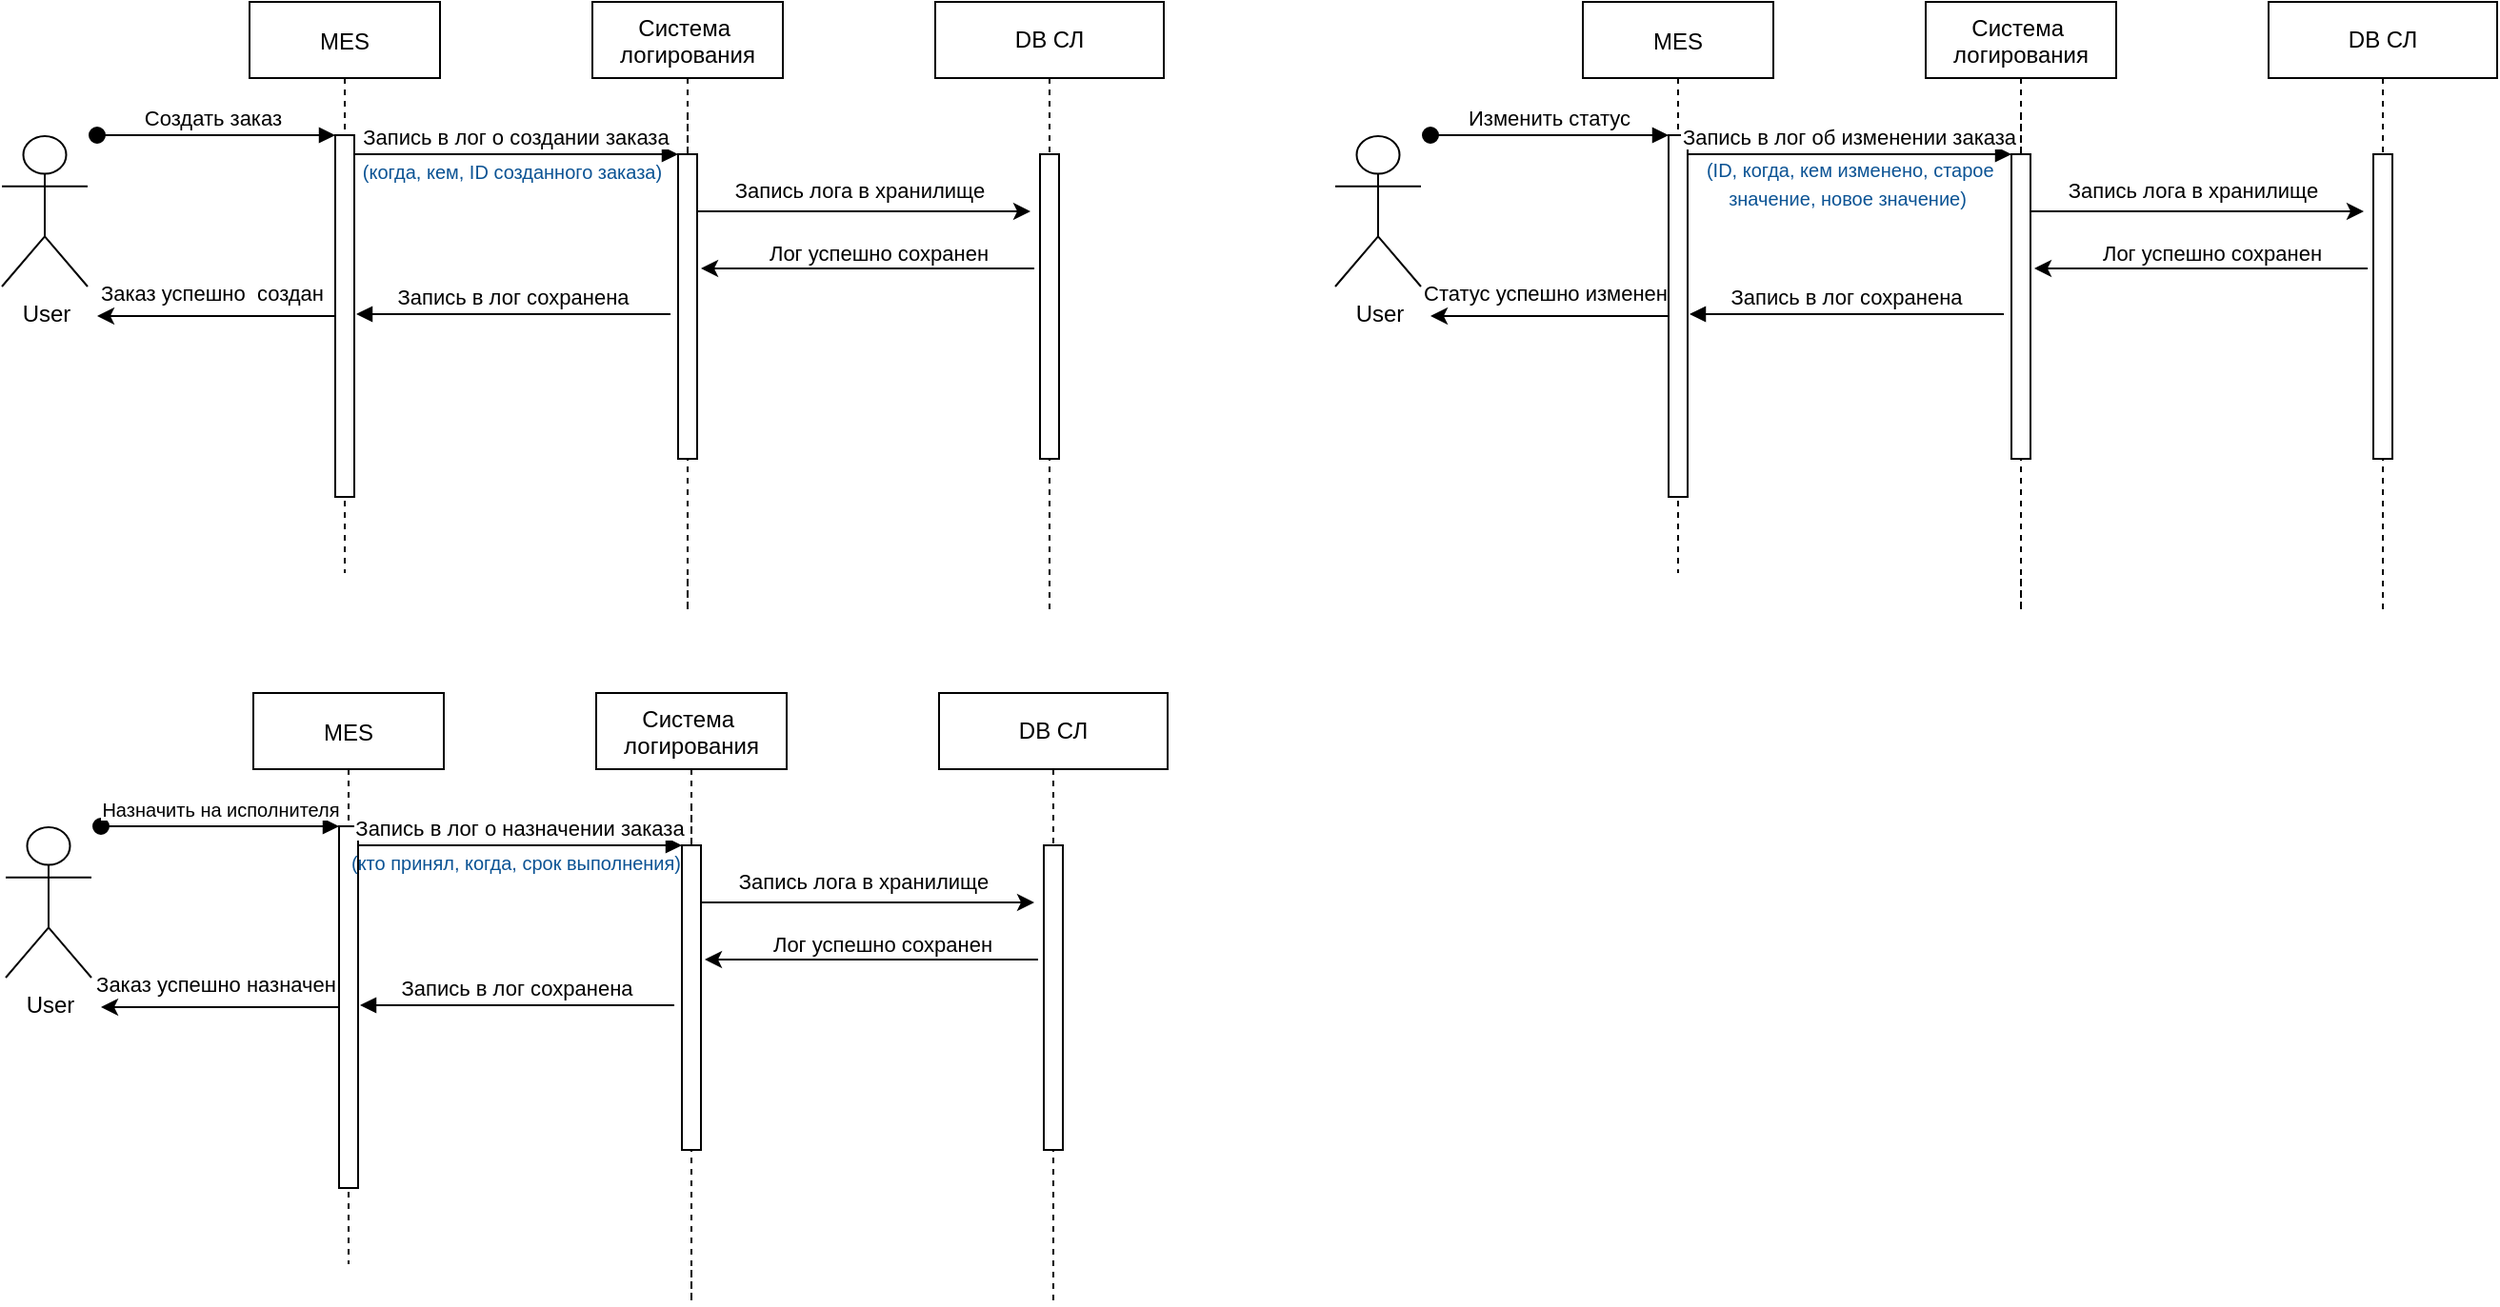 <mxfile version="26.0.3">
  <diagram id="kgpKYQtTHZ0yAKxKKP6v" name="Page-1">
    <mxGraphModel grid="1" page="1" gridSize="10" guides="1" tooltips="1" connect="1" arrows="1" fold="1" pageScale="1" pageWidth="850" pageHeight="1100" math="0" shadow="0">
      <root>
        <mxCell id="0" />
        <mxCell id="1" parent="0" />
        <mxCell id="3nuBFxr9cyL0pnOWT2aG-1" value="MES" style="shape=umlLifeline;perimeter=lifelinePerimeter;container=1;collapsible=0;recursiveResize=0;rounded=0;shadow=0;strokeWidth=1;" vertex="1" parent="1">
          <mxGeometry x="120" y="80" width="100" height="300" as="geometry" />
        </mxCell>
        <mxCell id="_h7KAtxDwotHdMU_9cDl-9" style="edgeStyle=orthogonalEdgeStyle;rounded=0;orthogonalLoop=1;jettySize=auto;html=1;" edge="1" parent="3nuBFxr9cyL0pnOWT2aG-1" source="3nuBFxr9cyL0pnOWT2aG-2">
          <mxGeometry relative="1" as="geometry">
            <mxPoint x="-80" y="165" as="targetPoint" />
          </mxGeometry>
        </mxCell>
        <mxCell id="3nuBFxr9cyL0pnOWT2aG-2" value="" style="points=[];perimeter=orthogonalPerimeter;rounded=0;shadow=0;strokeWidth=1;" vertex="1" parent="3nuBFxr9cyL0pnOWT2aG-1">
          <mxGeometry x="45" y="70" width="10" height="190" as="geometry" />
        </mxCell>
        <mxCell id="3nuBFxr9cyL0pnOWT2aG-3" value="Создать заказ " style="verticalAlign=bottom;startArrow=oval;endArrow=block;startSize=8;shadow=0;strokeWidth=1;" edge="1" parent="3nuBFxr9cyL0pnOWT2aG-1" target="3nuBFxr9cyL0pnOWT2aG-2">
          <mxGeometry relative="1" as="geometry">
            <mxPoint x="-80" y="70" as="sourcePoint" />
          </mxGeometry>
        </mxCell>
        <mxCell id="3nuBFxr9cyL0pnOWT2aG-5" value="Система &#xa;логирования" style="shape=umlLifeline;perimeter=lifelinePerimeter;container=1;collapsible=0;recursiveResize=0;rounded=0;shadow=0;strokeWidth=1;" vertex="1" parent="1">
          <mxGeometry x="300" y="80" width="100" height="300" as="geometry" />
        </mxCell>
        <mxCell id="AQMHlUkp50zUYcoOJXk2-4" style="edgeStyle=orthogonalEdgeStyle;rounded=0;orthogonalLoop=1;jettySize=auto;html=1;dashed=1;endArrow=none;endFill=0;" edge="1" parent="3nuBFxr9cyL0pnOWT2aG-5" source="3nuBFxr9cyL0pnOWT2aG-6" target="3nuBFxr9cyL0pnOWT2aG-5">
          <mxGeometry relative="1" as="geometry" />
        </mxCell>
        <mxCell id="AQMHlUkp50zUYcoOJXk2-9" style="edgeStyle=orthogonalEdgeStyle;rounded=0;orthogonalLoop=1;jettySize=auto;html=1;fontSize=9;startArrow=none;startFill=0;endArrow=none;endFill=0;dashed=1;" edge="1" parent="3nuBFxr9cyL0pnOWT2aG-5" source="3nuBFxr9cyL0pnOWT2aG-6" target="3nuBFxr9cyL0pnOWT2aG-5">
          <mxGeometry relative="1" as="geometry" />
        </mxCell>
        <mxCell id="3nuBFxr9cyL0pnOWT2aG-6" value="" style="points=[];perimeter=orthogonalPerimeter;rounded=0;shadow=0;strokeWidth=1;" vertex="1" parent="3nuBFxr9cyL0pnOWT2aG-5">
          <mxGeometry x="45" y="80" width="10" height="160" as="geometry" />
        </mxCell>
        <mxCell id="3nuBFxr9cyL0pnOWT2aG-8" value="Запись в лог о создании заказа" style="verticalAlign=bottom;endArrow=block;entryX=0;entryY=0;shadow=0;strokeWidth=1;" edge="1" parent="1" source="3nuBFxr9cyL0pnOWT2aG-2" target="3nuBFxr9cyL0pnOWT2aG-6">
          <mxGeometry relative="1" as="geometry">
            <mxPoint x="275" y="160" as="sourcePoint" />
          </mxGeometry>
        </mxCell>
        <mxCell id="3nuBFxr9cyL0pnOWT2aG-9" value="Запись в лог сохранена" style="verticalAlign=bottom;endArrow=block;entryX=1;entryY=0;shadow=0;strokeWidth=1;" edge="1" parent="1">
          <mxGeometry relative="1" as="geometry">
            <mxPoint x="341" y="244" as="sourcePoint" />
            <mxPoint x="176" y="244" as="targetPoint" />
          </mxGeometry>
        </mxCell>
        <mxCell id="AQMHlUkp50zUYcoOJXk2-2" style="edgeStyle=orthogonalEdgeStyle;rounded=0;orthogonalLoop=1;jettySize=auto;html=1;exitX=0.5;exitY=1;exitDx=0;exitDy=0;dashed=1;endArrow=none;endFill=0;" edge="1" parent="1" source="AQMHlUkp50zUYcoOJXk2-1">
          <mxGeometry relative="1" as="geometry">
            <mxPoint x="540" y="400" as="targetPoint" />
          </mxGeometry>
        </mxCell>
        <mxCell id="AQMHlUkp50zUYcoOJXk2-1" value="DB СЛ" style="rounded=0;whiteSpace=wrap;html=1;" vertex="1" parent="1">
          <mxGeometry x="480" y="80" width="120" height="40" as="geometry" />
        </mxCell>
        <mxCell id="_h7KAtxDwotHdMU_9cDl-6" style="edgeStyle=orthogonalEdgeStyle;rounded=0;orthogonalLoop=1;jettySize=auto;html=1;" edge="1" parent="1">
          <mxGeometry relative="1" as="geometry">
            <mxPoint x="532" y="220" as="sourcePoint" />
            <mxPoint x="357" y="220" as="targetPoint" />
            <Array as="points">
              <mxPoint x="497" y="220" />
              <mxPoint x="497" y="220" />
            </Array>
          </mxGeometry>
        </mxCell>
        <mxCell id="AQMHlUkp50zUYcoOJXk2-3" value="" style="rounded=0;whiteSpace=wrap;html=1;" vertex="1" parent="1">
          <mxGeometry x="535" y="160" width="10" height="160" as="geometry" />
        </mxCell>
        <mxCell id="AQMHlUkp50zUYcoOJXk2-6" value="&lt;font style=&quot;font-size: 11px;&quot;&gt;Запись лога в хранилище&lt;/font&gt;" style="text;html=1;align=center;verticalAlign=middle;resizable=0;points=[];autosize=1;strokeColor=none;fillColor=none;fontSize=9;" vertex="1" parent="1">
          <mxGeometry x="365" y="164" width="150" height="30" as="geometry" />
        </mxCell>
        <mxCell id="_h7KAtxDwotHdMU_9cDl-2" value="User" style="shape=umlActor;verticalLabelPosition=bottom;verticalAlign=top;html=1;outlineConnect=0;" vertex="1" parent="1">
          <mxGeometry x="-10" y="150.5" width="45" height="79" as="geometry" />
        </mxCell>
        <mxCell id="_h7KAtxDwotHdMU_9cDl-5" style="edgeStyle=orthogonalEdgeStyle;rounded=0;orthogonalLoop=1;jettySize=auto;html=1;" edge="1" parent="1">
          <mxGeometry relative="1" as="geometry">
            <mxPoint x="530" y="190" as="targetPoint" />
            <mxPoint x="355" y="190" as="sourcePoint" />
          </mxGeometry>
        </mxCell>
        <mxCell id="_h7KAtxDwotHdMU_9cDl-7" value="&lt;font style=&quot;font-size: 11px;&quot;&gt;Лог успешно сохранен&lt;/font&gt;" style="text;html=1;align=center;verticalAlign=middle;resizable=0;points=[];autosize=1;strokeColor=none;fillColor=none;" vertex="1" parent="1">
          <mxGeometry x="380" y="197" width="140" height="30" as="geometry" />
        </mxCell>
        <mxCell id="_h7KAtxDwotHdMU_9cDl-10" value="&lt;font style=&quot;font-size: 11px;&quot;&gt;Заказ успешно&amp;nbsp; создан&lt;/font&gt;" style="text;html=1;align=center;verticalAlign=middle;resizable=0;points=[];autosize=1;strokeColor=none;fillColor=none;" vertex="1" parent="1">
          <mxGeometry x="30" y="218" width="140" height="30" as="geometry" />
        </mxCell>
        <mxCell id="_h7KAtxDwotHdMU_9cDl-12" value="&lt;span id=&quot;docs-internal-guid-a151a4ba-7fff-0858-fac9-901be6b22346&quot;&gt;&lt;span style=&quot;font-family: Calibri, sans-serif; color: rgb(11, 83, 148); background-color: transparent; font-variant-numeric: normal; font-variant-east-asian: normal; font-variant-alternates: normal; font-variant-position: normal; vertical-align: baseline; white-space-collapse: preserve;&quot;&gt;&lt;font style=&quot;font-size: 10px;&quot;&gt;(когда, кем, ID созданного заказа)&lt;/font&gt;&lt;/span&gt;&lt;/span&gt;" style="text;html=1;align=center;verticalAlign=middle;whiteSpace=wrap;rounded=0;" vertex="1" parent="1">
          <mxGeometry x="158" y="159" width="200" height="20" as="geometry" />
        </mxCell>
        <mxCell id="_h7KAtxDwotHdMU_9cDl-13" value="MES" style="shape=umlLifeline;perimeter=lifelinePerimeter;container=1;collapsible=0;recursiveResize=0;rounded=0;shadow=0;strokeWidth=1;" vertex="1" parent="1">
          <mxGeometry x="122" y="443" width="100" height="300" as="geometry" />
        </mxCell>
        <mxCell id="_h7KAtxDwotHdMU_9cDl-14" style="edgeStyle=orthogonalEdgeStyle;rounded=0;orthogonalLoop=1;jettySize=auto;html=1;" edge="1" parent="_h7KAtxDwotHdMU_9cDl-13" source="_h7KAtxDwotHdMU_9cDl-15">
          <mxGeometry relative="1" as="geometry">
            <mxPoint x="-80" y="165" as="targetPoint" />
          </mxGeometry>
        </mxCell>
        <mxCell id="_h7KAtxDwotHdMU_9cDl-15" value="" style="points=[];perimeter=orthogonalPerimeter;rounded=0;shadow=0;strokeWidth=1;" vertex="1" parent="_h7KAtxDwotHdMU_9cDl-13">
          <mxGeometry x="45" y="70" width="10" height="190" as="geometry" />
        </mxCell>
        <mxCell id="_h7KAtxDwotHdMU_9cDl-16" value="Назначить на исполнителя" style="verticalAlign=bottom;startArrow=oval;endArrow=block;startSize=8;shadow=0;strokeWidth=1;fontSize=10;" edge="1" parent="_h7KAtxDwotHdMU_9cDl-13" target="_h7KAtxDwotHdMU_9cDl-15">
          <mxGeometry x="0.008" relative="1" as="geometry">
            <mxPoint x="-80" y="70" as="sourcePoint" />
            <mxPoint as="offset" />
          </mxGeometry>
        </mxCell>
        <mxCell id="_h7KAtxDwotHdMU_9cDl-17" value="Система &#xa;логирования" style="shape=umlLifeline;perimeter=lifelinePerimeter;container=1;collapsible=0;recursiveResize=0;rounded=0;shadow=0;strokeWidth=1;" vertex="1" parent="1">
          <mxGeometry x="302" y="443" width="100" height="300" as="geometry" />
        </mxCell>
        <mxCell id="_h7KAtxDwotHdMU_9cDl-18" style="edgeStyle=orthogonalEdgeStyle;rounded=0;orthogonalLoop=1;jettySize=auto;html=1;dashed=1;endArrow=none;endFill=0;" edge="1" parent="_h7KAtxDwotHdMU_9cDl-17" source="_h7KAtxDwotHdMU_9cDl-20" target="_h7KAtxDwotHdMU_9cDl-17">
          <mxGeometry relative="1" as="geometry" />
        </mxCell>
        <mxCell id="_h7KAtxDwotHdMU_9cDl-19" style="edgeStyle=orthogonalEdgeStyle;rounded=0;orthogonalLoop=1;jettySize=auto;html=1;fontSize=9;startArrow=none;startFill=0;endArrow=none;endFill=0;dashed=1;" edge="1" parent="_h7KAtxDwotHdMU_9cDl-17" source="_h7KAtxDwotHdMU_9cDl-20" target="_h7KAtxDwotHdMU_9cDl-17">
          <mxGeometry relative="1" as="geometry" />
        </mxCell>
        <mxCell id="_h7KAtxDwotHdMU_9cDl-20" value="" style="points=[];perimeter=orthogonalPerimeter;rounded=0;shadow=0;strokeWidth=1;" vertex="1" parent="_h7KAtxDwotHdMU_9cDl-17">
          <mxGeometry x="45" y="80" width="10" height="160" as="geometry" />
        </mxCell>
        <mxCell id="_h7KAtxDwotHdMU_9cDl-21" value="Запись в лог о назначении заказа" style="verticalAlign=bottom;endArrow=block;entryX=0;entryY=0;shadow=0;strokeWidth=1;" edge="1" parent="1" source="_h7KAtxDwotHdMU_9cDl-15" target="_h7KAtxDwotHdMU_9cDl-20">
          <mxGeometry relative="1" as="geometry">
            <mxPoint x="277" y="523" as="sourcePoint" />
          </mxGeometry>
        </mxCell>
        <mxCell id="_h7KAtxDwotHdMU_9cDl-22" value="Запись в лог сохранена" style="verticalAlign=bottom;endArrow=block;entryX=1;entryY=0;shadow=0;strokeWidth=1;" edge="1" parent="1">
          <mxGeometry relative="1" as="geometry">
            <mxPoint x="343" y="607" as="sourcePoint" />
            <mxPoint x="178" y="607" as="targetPoint" />
          </mxGeometry>
        </mxCell>
        <mxCell id="_h7KAtxDwotHdMU_9cDl-23" style="edgeStyle=orthogonalEdgeStyle;rounded=0;orthogonalLoop=1;jettySize=auto;html=1;exitX=0.5;exitY=1;exitDx=0;exitDy=0;dashed=1;endArrow=none;endFill=0;" edge="1" parent="1" source="_h7KAtxDwotHdMU_9cDl-24">
          <mxGeometry relative="1" as="geometry">
            <mxPoint x="542" y="763" as="targetPoint" />
          </mxGeometry>
        </mxCell>
        <mxCell id="_h7KAtxDwotHdMU_9cDl-24" value="DB СЛ" style="rounded=0;whiteSpace=wrap;html=1;" vertex="1" parent="1">
          <mxGeometry x="482" y="443" width="120" height="40" as="geometry" />
        </mxCell>
        <mxCell id="_h7KAtxDwotHdMU_9cDl-25" style="edgeStyle=orthogonalEdgeStyle;rounded=0;orthogonalLoop=1;jettySize=auto;html=1;" edge="1" parent="1">
          <mxGeometry relative="1" as="geometry">
            <mxPoint x="534" y="583" as="sourcePoint" />
            <mxPoint x="359" y="583" as="targetPoint" />
            <Array as="points">
              <mxPoint x="499" y="583" />
              <mxPoint x="499" y="583" />
            </Array>
          </mxGeometry>
        </mxCell>
        <mxCell id="_h7KAtxDwotHdMU_9cDl-26" value="" style="rounded=0;whiteSpace=wrap;html=1;" vertex="1" parent="1">
          <mxGeometry x="537" y="523" width="10" height="160" as="geometry" />
        </mxCell>
        <mxCell id="_h7KAtxDwotHdMU_9cDl-27" value="&lt;font style=&quot;font-size: 11px;&quot;&gt;Запись лога в хранилище&lt;/font&gt;" style="text;html=1;align=center;verticalAlign=middle;resizable=0;points=[];autosize=1;strokeColor=none;fillColor=none;fontSize=9;" vertex="1" parent="1">
          <mxGeometry x="367" y="527" width="150" height="30" as="geometry" />
        </mxCell>
        <mxCell id="_h7KAtxDwotHdMU_9cDl-28" value="User" style="shape=umlActor;verticalLabelPosition=bottom;verticalAlign=top;html=1;outlineConnect=0;" vertex="1" parent="1">
          <mxGeometry x="-8" y="513.5" width="45" height="79" as="geometry" />
        </mxCell>
        <mxCell id="_h7KAtxDwotHdMU_9cDl-29" style="edgeStyle=orthogonalEdgeStyle;rounded=0;orthogonalLoop=1;jettySize=auto;html=1;" edge="1" parent="1">
          <mxGeometry relative="1" as="geometry">
            <mxPoint x="532" y="553" as="targetPoint" />
            <mxPoint x="357" y="553" as="sourcePoint" />
          </mxGeometry>
        </mxCell>
        <mxCell id="_h7KAtxDwotHdMU_9cDl-30" value="&lt;font style=&quot;font-size: 11px;&quot;&gt;Лог успешно сохранен&lt;/font&gt;" style="text;html=1;align=center;verticalAlign=middle;resizable=0;points=[];autosize=1;strokeColor=none;fillColor=none;" vertex="1" parent="1">
          <mxGeometry x="382" y="560" width="140" height="30" as="geometry" />
        </mxCell>
        <mxCell id="_h7KAtxDwotHdMU_9cDl-31" value="&lt;font style=&quot;font-size: 11px;&quot;&gt;Заказ успешно&amp;nbsp;назначен&lt;/font&gt;" style="text;html=1;align=center;verticalAlign=middle;resizable=0;points=[];autosize=1;strokeColor=none;fillColor=none;" vertex="1" parent="1">
          <mxGeometry x="27" y="581" width="150" height="30" as="geometry" />
        </mxCell>
        <mxCell id="_h7KAtxDwotHdMU_9cDl-32" value="&lt;span id=&quot;docs-internal-guid-6666c0a3-7fff-c475-4fc2-7a69cf90dc3f&quot;&gt;&lt;span style=&quot;font-family: Calibri, sans-serif; color: rgb(11, 83, 148); background-color: transparent; font-variant-numeric: normal; font-variant-east-asian: normal; font-variant-alternates: normal; font-variant-position: normal; vertical-align: baseline; white-space-collapse: preserve;&quot;&gt;&lt;font style=&quot;font-size: 10px;&quot;&gt;(кто принял, когда, срок выполнения)&lt;/font&gt;&lt;/span&gt;&lt;/span&gt;" style="text;html=1;align=center;verticalAlign=middle;whiteSpace=wrap;rounded=0;" vertex="1" parent="1">
          <mxGeometry x="160" y="522" width="200" height="20" as="geometry" />
        </mxCell>
        <mxCell id="_h7KAtxDwotHdMU_9cDl-53" value="MES" style="shape=umlLifeline;perimeter=lifelinePerimeter;container=1;collapsible=0;recursiveResize=0;rounded=0;shadow=0;strokeWidth=1;" vertex="1" parent="1">
          <mxGeometry x="820" y="80" width="100" height="300" as="geometry" />
        </mxCell>
        <mxCell id="_h7KAtxDwotHdMU_9cDl-54" style="edgeStyle=orthogonalEdgeStyle;rounded=0;orthogonalLoop=1;jettySize=auto;html=1;" edge="1" parent="_h7KAtxDwotHdMU_9cDl-53" source="_h7KAtxDwotHdMU_9cDl-55">
          <mxGeometry relative="1" as="geometry">
            <mxPoint x="-80" y="165" as="targetPoint" />
          </mxGeometry>
        </mxCell>
        <mxCell id="_h7KAtxDwotHdMU_9cDl-55" value="" style="points=[];perimeter=orthogonalPerimeter;rounded=0;shadow=0;strokeWidth=1;" vertex="1" parent="_h7KAtxDwotHdMU_9cDl-53">
          <mxGeometry x="45" y="70" width="10" height="190" as="geometry" />
        </mxCell>
        <mxCell id="_h7KAtxDwotHdMU_9cDl-56" value="Изменить статус" style="verticalAlign=bottom;startArrow=oval;endArrow=block;startSize=8;shadow=0;strokeWidth=1;" edge="1" parent="_h7KAtxDwotHdMU_9cDl-53" target="_h7KAtxDwotHdMU_9cDl-55">
          <mxGeometry relative="1" as="geometry">
            <mxPoint x="-80" y="70" as="sourcePoint" />
          </mxGeometry>
        </mxCell>
        <mxCell id="_h7KAtxDwotHdMU_9cDl-57" value="Система &#xa;логирования" style="shape=umlLifeline;perimeter=lifelinePerimeter;container=1;collapsible=0;recursiveResize=0;rounded=0;shadow=0;strokeWidth=1;" vertex="1" parent="1">
          <mxGeometry x="1000" y="80" width="100" height="300" as="geometry" />
        </mxCell>
        <mxCell id="_h7KAtxDwotHdMU_9cDl-58" style="edgeStyle=orthogonalEdgeStyle;rounded=0;orthogonalLoop=1;jettySize=auto;html=1;dashed=1;endArrow=none;endFill=0;" edge="1" parent="_h7KAtxDwotHdMU_9cDl-57" source="_h7KAtxDwotHdMU_9cDl-60" target="_h7KAtxDwotHdMU_9cDl-57">
          <mxGeometry relative="1" as="geometry" />
        </mxCell>
        <mxCell id="_h7KAtxDwotHdMU_9cDl-59" style="edgeStyle=orthogonalEdgeStyle;rounded=0;orthogonalLoop=1;jettySize=auto;html=1;fontSize=9;startArrow=none;startFill=0;endArrow=none;endFill=0;dashed=1;" edge="1" parent="_h7KAtxDwotHdMU_9cDl-57" source="_h7KAtxDwotHdMU_9cDl-60" target="_h7KAtxDwotHdMU_9cDl-57">
          <mxGeometry relative="1" as="geometry" />
        </mxCell>
        <mxCell id="_h7KAtxDwotHdMU_9cDl-60" value="" style="points=[];perimeter=orthogonalPerimeter;rounded=0;shadow=0;strokeWidth=1;" vertex="1" parent="_h7KAtxDwotHdMU_9cDl-57">
          <mxGeometry x="45" y="80" width="10" height="160" as="geometry" />
        </mxCell>
        <mxCell id="_h7KAtxDwotHdMU_9cDl-61" value="Запись в лог об изменении заказа" style="verticalAlign=bottom;endArrow=block;entryX=0;entryY=0;shadow=0;strokeWidth=1;" edge="1" parent="1" source="_h7KAtxDwotHdMU_9cDl-55" target="_h7KAtxDwotHdMU_9cDl-60">
          <mxGeometry relative="1" as="geometry">
            <mxPoint x="975" y="160" as="sourcePoint" />
          </mxGeometry>
        </mxCell>
        <mxCell id="_h7KAtxDwotHdMU_9cDl-62" value="Запись в лог сохранена" style="verticalAlign=bottom;endArrow=block;entryX=1;entryY=0;shadow=0;strokeWidth=1;" edge="1" parent="1">
          <mxGeometry relative="1" as="geometry">
            <mxPoint x="1041" y="244" as="sourcePoint" />
            <mxPoint x="876" y="244" as="targetPoint" />
          </mxGeometry>
        </mxCell>
        <mxCell id="_h7KAtxDwotHdMU_9cDl-63" style="edgeStyle=orthogonalEdgeStyle;rounded=0;orthogonalLoop=1;jettySize=auto;html=1;exitX=0.5;exitY=1;exitDx=0;exitDy=0;dashed=1;endArrow=none;endFill=0;" edge="1" parent="1" source="_h7KAtxDwotHdMU_9cDl-64">
          <mxGeometry relative="1" as="geometry">
            <mxPoint x="1240" y="400" as="targetPoint" />
          </mxGeometry>
        </mxCell>
        <mxCell id="_h7KAtxDwotHdMU_9cDl-64" value="DB СЛ" style="rounded=0;whiteSpace=wrap;html=1;" vertex="1" parent="1">
          <mxGeometry x="1180" y="80" width="120" height="40" as="geometry" />
        </mxCell>
        <mxCell id="_h7KAtxDwotHdMU_9cDl-65" style="edgeStyle=orthogonalEdgeStyle;rounded=0;orthogonalLoop=1;jettySize=auto;html=1;" edge="1" parent="1">
          <mxGeometry relative="1" as="geometry">
            <mxPoint x="1232" y="220" as="sourcePoint" />
            <mxPoint x="1057" y="220" as="targetPoint" />
            <Array as="points">
              <mxPoint x="1197" y="220" />
              <mxPoint x="1197" y="220" />
            </Array>
          </mxGeometry>
        </mxCell>
        <mxCell id="_h7KAtxDwotHdMU_9cDl-66" value="" style="rounded=0;whiteSpace=wrap;html=1;" vertex="1" parent="1">
          <mxGeometry x="1235" y="160" width="10" height="160" as="geometry" />
        </mxCell>
        <mxCell id="_h7KAtxDwotHdMU_9cDl-67" value="&lt;font style=&quot;font-size: 11px;&quot;&gt;Запись лога в хранилище&lt;/font&gt;" style="text;html=1;align=center;verticalAlign=middle;resizable=0;points=[];autosize=1;strokeColor=none;fillColor=none;fontSize=9;" vertex="1" parent="1">
          <mxGeometry x="1065" y="164" width="150" height="30" as="geometry" />
        </mxCell>
        <mxCell id="_h7KAtxDwotHdMU_9cDl-68" value="User" style="shape=umlActor;verticalLabelPosition=bottom;verticalAlign=top;html=1;outlineConnect=0;" vertex="1" parent="1">
          <mxGeometry x="690" y="150.5" width="45" height="79" as="geometry" />
        </mxCell>
        <mxCell id="_h7KAtxDwotHdMU_9cDl-69" style="edgeStyle=orthogonalEdgeStyle;rounded=0;orthogonalLoop=1;jettySize=auto;html=1;" edge="1" parent="1">
          <mxGeometry relative="1" as="geometry">
            <mxPoint x="1230" y="190" as="targetPoint" />
            <mxPoint x="1055" y="190" as="sourcePoint" />
          </mxGeometry>
        </mxCell>
        <mxCell id="_h7KAtxDwotHdMU_9cDl-70" value="&lt;font style=&quot;font-size: 11px;&quot;&gt;Лог успешно сохранен&lt;/font&gt;" style="text;html=1;align=center;verticalAlign=middle;resizable=0;points=[];autosize=1;strokeColor=none;fillColor=none;" vertex="1" parent="1">
          <mxGeometry x="1080" y="197" width="140" height="30" as="geometry" />
        </mxCell>
        <mxCell id="_h7KAtxDwotHdMU_9cDl-71" value="&lt;font style=&quot;font-size: 11px;&quot;&gt;Статус успешно изменен&lt;/font&gt;" style="text;html=1;align=center;verticalAlign=middle;resizable=0;points=[];autosize=1;strokeColor=none;fillColor=none;" vertex="1" parent="1">
          <mxGeometry x="725" y="218" width="150" height="30" as="geometry" />
        </mxCell>
        <mxCell id="_h7KAtxDwotHdMU_9cDl-72" value="&lt;span id=&quot;docs-internal-guid-be9f34b3-7fff-cbaa-cdae-507fe44df5f4&quot;&gt;&lt;span style=&quot;font-family: Calibri, sans-serif; color: rgb(11, 83, 148); background-color: transparent; font-variant-numeric: normal; font-variant-east-asian: normal; font-variant-alternates: normal; font-variant-position: normal; vertical-align: baseline; white-space-collapse: preserve;&quot;&gt;&lt;font style=&quot;font-size: 10px;&quot;&gt;&amp;nbsp;(ID, когда, кем изменено, старое значение, новое значение)&lt;/font&gt;&lt;/span&gt;&lt;/span&gt;" style="text;html=1;align=center;verticalAlign=middle;whiteSpace=wrap;rounded=0;" vertex="1" parent="1">
          <mxGeometry x="868" y="159" width="182" height="31" as="geometry" />
        </mxCell>
      </root>
    </mxGraphModel>
  </diagram>
</mxfile>
